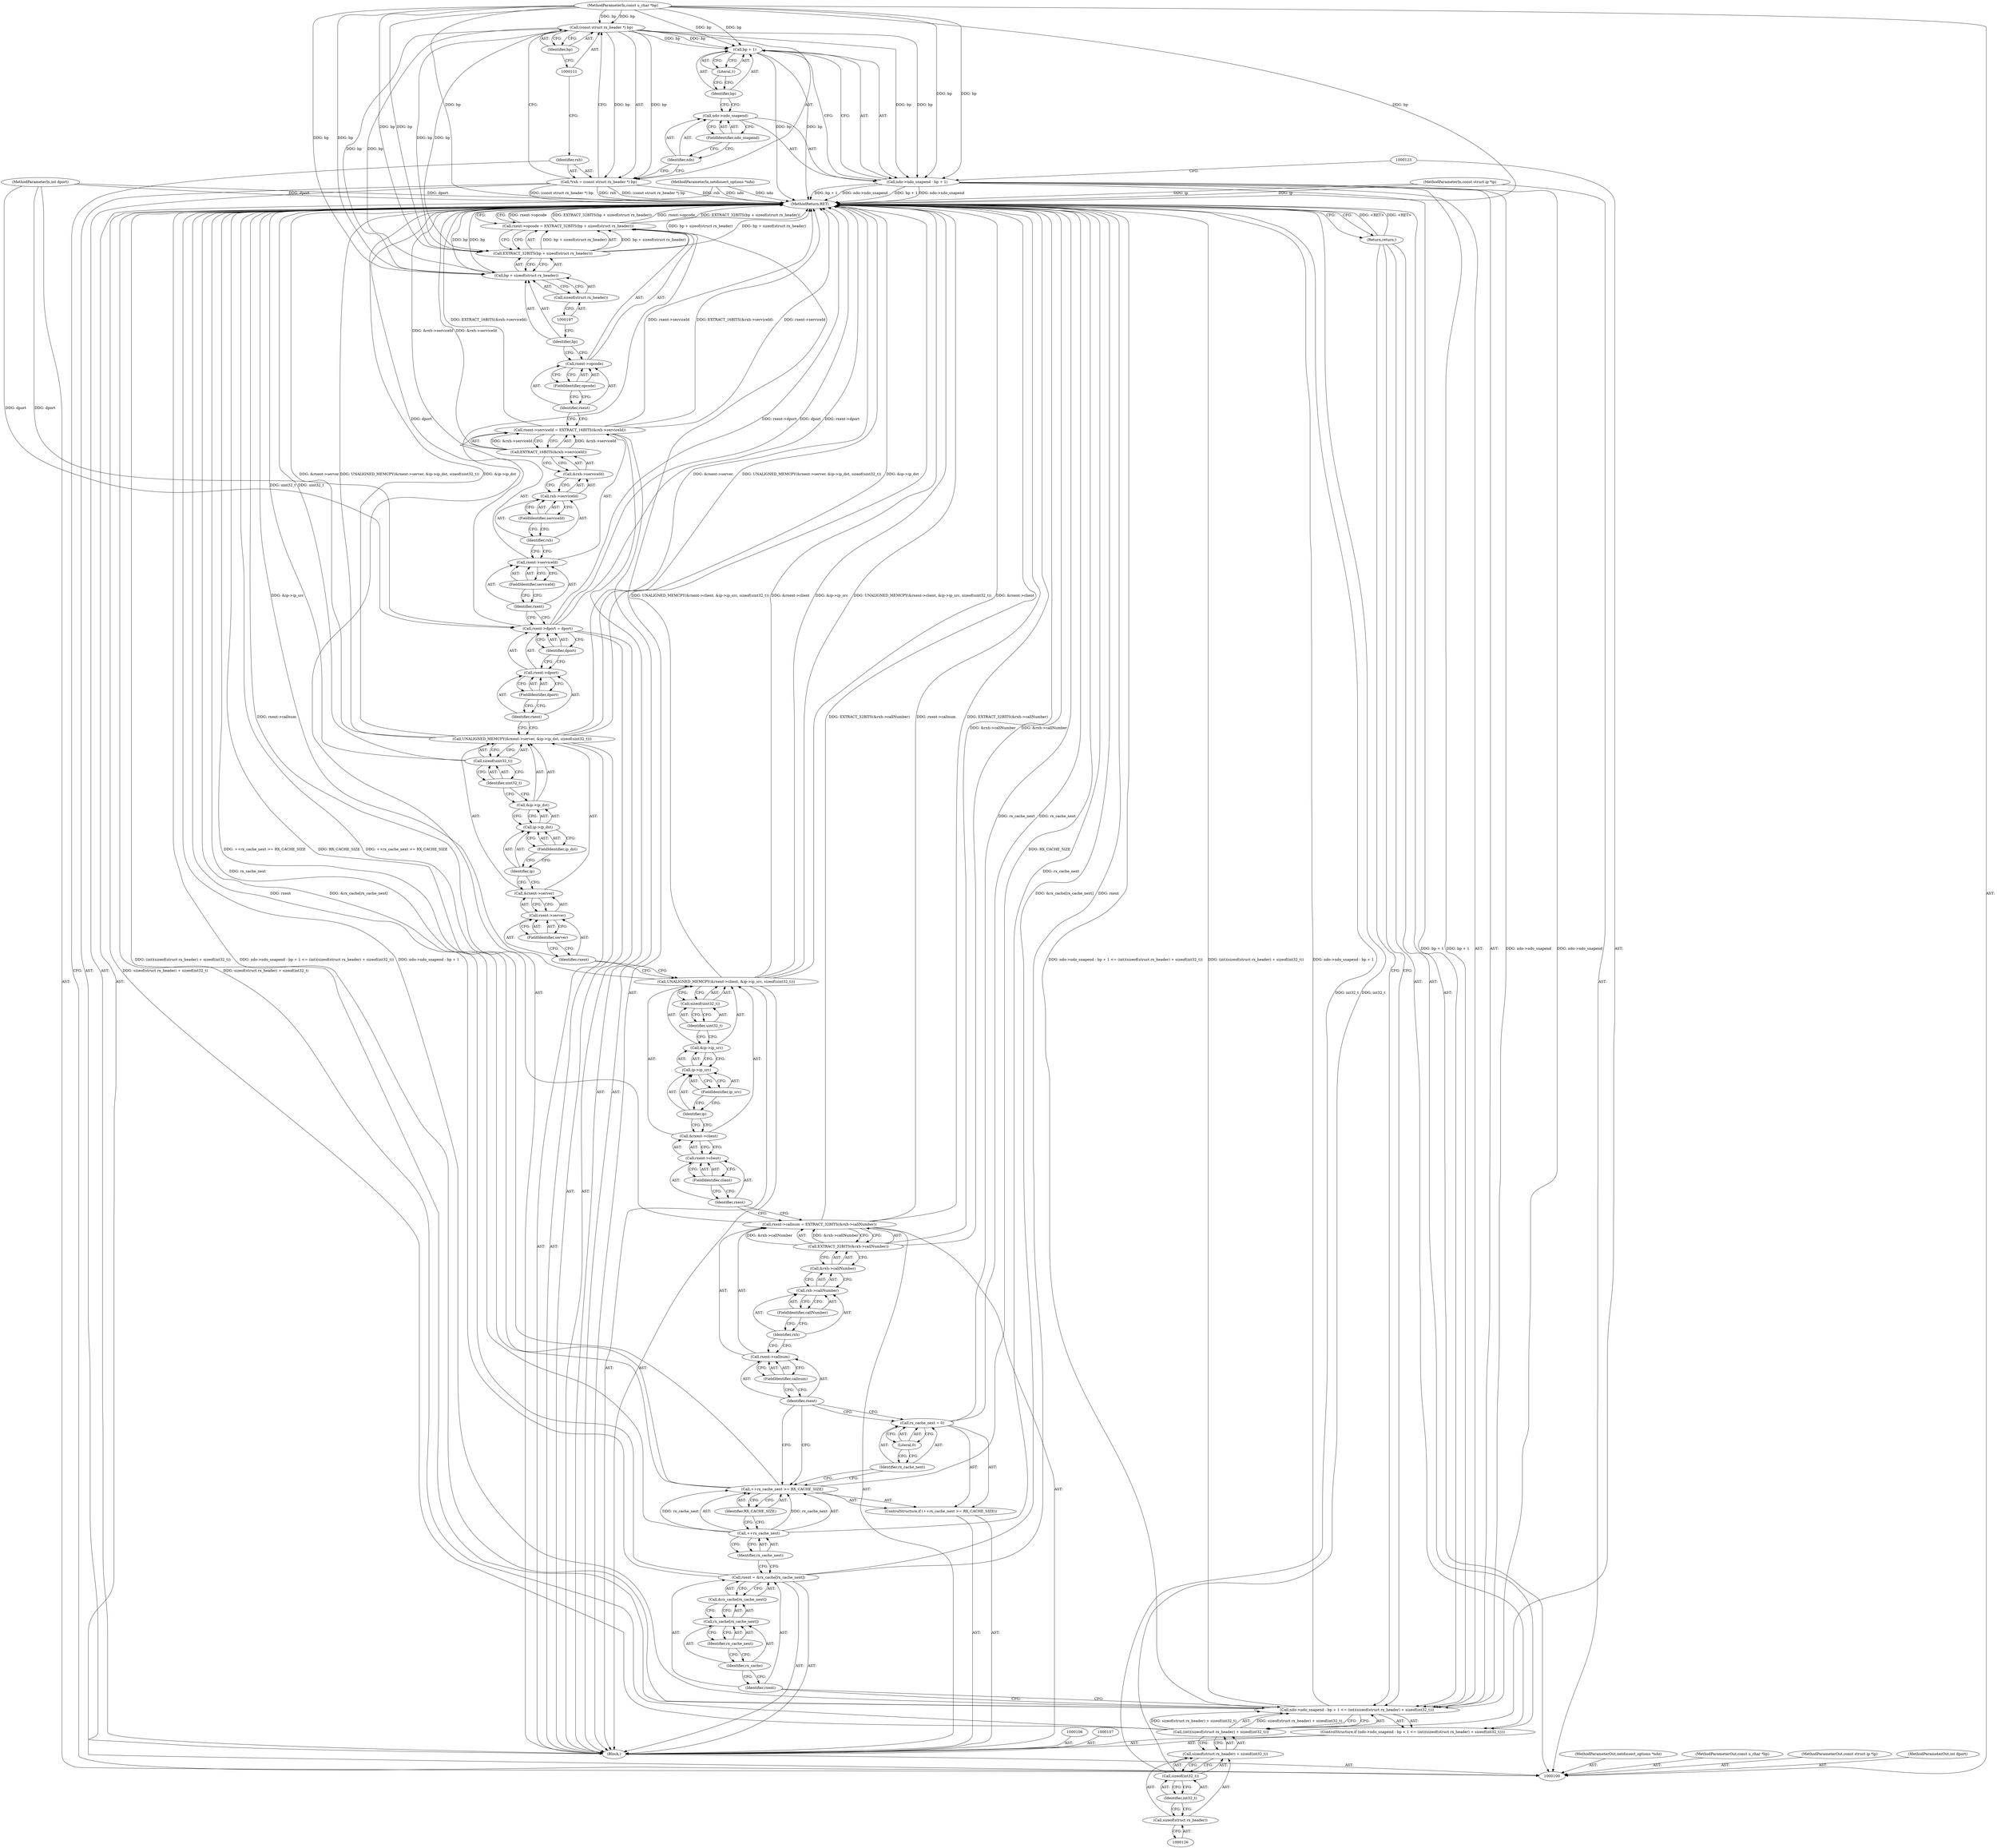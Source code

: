 digraph "0_tcpdump_c24922e692a52121e853a84ead6b9337f4c08a94_0" {
"1000198" [label="(MethodReturn,RET)"];
"1000101" [label="(MethodParameterIn,netdissect_options *ndo)"];
"1000274" [label="(MethodParameterOut,netdissect_options *ndo)"];
"1000130" [label="(Call,rxent = &rx_cache[rx_cache_next])"];
"1000131" [label="(Identifier,rxent)"];
"1000133" [label="(Call,rx_cache[rx_cache_next])"];
"1000134" [label="(Identifier,rx_cache)"];
"1000135" [label="(Identifier,rx_cache_next)"];
"1000132" [label="(Call,&rx_cache[rx_cache_next])"];
"1000136" [label="(ControlStructure,if (++rx_cache_next >= RX_CACHE_SIZE))"];
"1000140" [label="(Identifier,RX_CACHE_SIZE)"];
"1000137" [label="(Call,++rx_cache_next >= RX_CACHE_SIZE)"];
"1000138" [label="(Call,++rx_cache_next)"];
"1000139" [label="(Identifier,rx_cache_next)"];
"1000143" [label="(Literal,0)"];
"1000141" [label="(Call,rx_cache_next = 0)"];
"1000142" [label="(Identifier,rx_cache_next)"];
"1000144" [label="(Call,rxent->callnum = EXTRACT_32BITS(&rxh->callNumber))"];
"1000145" [label="(Call,rxent->callnum)"];
"1000146" [label="(Identifier,rxent)"];
"1000148" [label="(Call,EXTRACT_32BITS(&rxh->callNumber))"];
"1000149" [label="(Call,&rxh->callNumber)"];
"1000150" [label="(Call,rxh->callNumber)"];
"1000151" [label="(Identifier,rxh)"];
"1000152" [label="(FieldIdentifier,callNumber)"];
"1000147" [label="(FieldIdentifier,callnum)"];
"1000154" [label="(Call,&rxent->client)"];
"1000153" [label="(Call,UNALIGNED_MEMCPY(&rxent->client, &ip->ip_src, sizeof(uint32_t)))"];
"1000155" [label="(Call,rxent->client)"];
"1000156" [label="(Identifier,rxent)"];
"1000157" [label="(FieldIdentifier,client)"];
"1000158" [label="(Call,&ip->ip_src)"];
"1000159" [label="(Call,ip->ip_src)"];
"1000160" [label="(Identifier,ip)"];
"1000161" [label="(FieldIdentifier,ip_src)"];
"1000162" [label="(Call,sizeof(uint32_t))"];
"1000163" [label="(Identifier,uint32_t)"];
"1000165" [label="(Call,&rxent->server)"];
"1000164" [label="(Call,UNALIGNED_MEMCPY(&rxent->server, &ip->ip_dst, sizeof(uint32_t)))"];
"1000166" [label="(Call,rxent->server)"];
"1000167" [label="(Identifier,rxent)"];
"1000168" [label="(FieldIdentifier,server)"];
"1000169" [label="(Call,&ip->ip_dst)"];
"1000170" [label="(Call,ip->ip_dst)"];
"1000171" [label="(Identifier,ip)"];
"1000172" [label="(FieldIdentifier,ip_dst)"];
"1000173" [label="(Call,sizeof(uint32_t))"];
"1000174" [label="(Identifier,uint32_t)"];
"1000179" [label="(Identifier,dport)"];
"1000175" [label="(Call,rxent->dport = dport)"];
"1000176" [label="(Call,rxent->dport)"];
"1000177" [label="(Identifier,rxent)"];
"1000178" [label="(FieldIdentifier,dport)"];
"1000180" [label="(Call,rxent->serviceId = EXTRACT_16BITS(&rxh->serviceId))"];
"1000181" [label="(Call,rxent->serviceId)"];
"1000182" [label="(Identifier,rxent)"];
"1000184" [label="(Call,EXTRACT_16BITS(&rxh->serviceId))"];
"1000185" [label="(Call,&rxh->serviceId)"];
"1000186" [label="(Call,rxh->serviceId)"];
"1000187" [label="(Identifier,rxh)"];
"1000188" [label="(FieldIdentifier,serviceId)"];
"1000183" [label="(FieldIdentifier,serviceId)"];
"1000102" [label="(MethodParameterIn,const u_char *bp)"];
"1000275" [label="(MethodParameterOut,const u_char *bp)"];
"1000103" [label="(MethodParameterIn,const struct ip *ip)"];
"1000276" [label="(MethodParameterOut,const struct ip *ip)"];
"1000104" [label="(MethodParameterIn,int dport)"];
"1000277" [label="(MethodParameterOut,int dport)"];
"1000193" [label="(Call,EXTRACT_32BITS(bp + sizeof(struct rx_header)))"];
"1000189" [label="(Call,rxent->opcode = EXTRACT_32BITS(bp + sizeof(struct rx_header)))"];
"1000190" [label="(Call,rxent->opcode)"];
"1000191" [label="(Identifier,rxent)"];
"1000194" [label="(Call,bp + sizeof(struct rx_header))"];
"1000195" [label="(Identifier,bp)"];
"1000196" [label="(Call,sizeof(struct rx_header))"];
"1000192" [label="(FieldIdentifier,opcode)"];
"1000105" [label="(Block,)"];
"1000108" [label="(Call,*rxh = (const struct rx_header *) bp)"];
"1000109" [label="(Identifier,rxh)"];
"1000110" [label="(Call,(const struct rx_header *) bp)"];
"1000112" [label="(Identifier,bp)"];
"1000113" [label="(ControlStructure,if (ndo->ndo_snapend - bp + 1 <= (int)(sizeof(struct rx_header) + sizeof(int32_t))))"];
"1000118" [label="(FieldIdentifier,ndo_snapend)"];
"1000119" [label="(Call,bp + 1)"];
"1000120" [label="(Identifier,bp)"];
"1000121" [label="(Literal,1)"];
"1000122" [label="(Call,(int)(sizeof(struct rx_header) + sizeof(int32_t)))"];
"1000124" [label="(Call,sizeof(struct rx_header) + sizeof(int32_t))"];
"1000125" [label="(Call,sizeof(struct rx_header))"];
"1000114" [label="(Call,ndo->ndo_snapend - bp + 1 <= (int)(sizeof(struct rx_header) + sizeof(int32_t)))"];
"1000115" [label="(Call,ndo->ndo_snapend - bp + 1)"];
"1000116" [label="(Call,ndo->ndo_snapend)"];
"1000117" [label="(Identifier,ndo)"];
"1000127" [label="(Call,sizeof(int32_t))"];
"1000128" [label="(Identifier,int32_t)"];
"1000129" [label="(Return,return;)"];
"1000198" -> "1000100"  [label="AST: "];
"1000198" -> "1000129"  [label="CFG: "];
"1000198" -> "1000189"  [label="CFG: "];
"1000141" -> "1000198"  [label="DDG: rx_cache_next"];
"1000184" -> "1000198"  [label="DDG: &rxh->serviceId"];
"1000180" -> "1000198"  [label="DDG: rxent->serviceId"];
"1000180" -> "1000198"  [label="DDG: EXTRACT_16BITS(&rxh->serviceId)"];
"1000102" -> "1000198"  [label="DDG: bp"];
"1000153" -> "1000198"  [label="DDG: &rxent->client"];
"1000153" -> "1000198"  [label="DDG: &ip->ip_src"];
"1000153" -> "1000198"  [label="DDG: UNALIGNED_MEMCPY(&rxent->client, &ip->ip_src, sizeof(uint32_t))"];
"1000115" -> "1000198"  [label="DDG: bp + 1"];
"1000115" -> "1000198"  [label="DDG: ndo->ndo_snapend"];
"1000164" -> "1000198"  [label="DDG: UNALIGNED_MEMCPY(&rxent->server, &ip->ip_dst, sizeof(uint32_t))"];
"1000164" -> "1000198"  [label="DDG: &ip->ip_dst"];
"1000164" -> "1000198"  [label="DDG: &rxent->server"];
"1000193" -> "1000198"  [label="DDG: bp + sizeof(struct rx_header)"];
"1000189" -> "1000198"  [label="DDG: rxent->opcode"];
"1000189" -> "1000198"  [label="DDG: EXTRACT_32BITS(bp + sizeof(struct rx_header))"];
"1000175" -> "1000198"  [label="DDG: dport"];
"1000175" -> "1000198"  [label="DDG: rxent->dport"];
"1000104" -> "1000198"  [label="DDG: dport"];
"1000114" -> "1000198"  [label="DDG: ndo->ndo_snapend - bp + 1 <= (int)(sizeof(struct rx_header) + sizeof(int32_t))"];
"1000114" -> "1000198"  [label="DDG: ndo->ndo_snapend - bp + 1"];
"1000114" -> "1000198"  [label="DDG: (int)(sizeof(struct rx_header) + sizeof(int32_t))"];
"1000130" -> "1000198"  [label="DDG: &rx_cache[rx_cache_next]"];
"1000130" -> "1000198"  [label="DDG: rxent"];
"1000138" -> "1000198"  [label="DDG: rx_cache_next"];
"1000137" -> "1000198"  [label="DDG: RX_CACHE_SIZE"];
"1000137" -> "1000198"  [label="DDG: ++rx_cache_next >= RX_CACHE_SIZE"];
"1000194" -> "1000198"  [label="DDG: bp"];
"1000103" -> "1000198"  [label="DDG: ip"];
"1000148" -> "1000198"  [label="DDG: &rxh->callNumber"];
"1000144" -> "1000198"  [label="DDG: EXTRACT_32BITS(&rxh->callNumber)"];
"1000144" -> "1000198"  [label="DDG: rxent->callnum"];
"1000101" -> "1000198"  [label="DDG: ndo"];
"1000108" -> "1000198"  [label="DDG: (const struct rx_header *) bp"];
"1000108" -> "1000198"  [label="DDG: rxh"];
"1000119" -> "1000198"  [label="DDG: bp"];
"1000127" -> "1000198"  [label="DDG: int32_t"];
"1000173" -> "1000198"  [label="DDG: uint32_t"];
"1000122" -> "1000198"  [label="DDG: sizeof(struct rx_header) + sizeof(int32_t)"];
"1000129" -> "1000198"  [label="DDG: <RET>"];
"1000101" -> "1000100"  [label="AST: "];
"1000101" -> "1000198"  [label="DDG: ndo"];
"1000274" -> "1000100"  [label="AST: "];
"1000130" -> "1000105"  [label="AST: "];
"1000130" -> "1000132"  [label="CFG: "];
"1000131" -> "1000130"  [label="AST: "];
"1000132" -> "1000130"  [label="AST: "];
"1000139" -> "1000130"  [label="CFG: "];
"1000130" -> "1000198"  [label="DDG: &rx_cache[rx_cache_next]"];
"1000130" -> "1000198"  [label="DDG: rxent"];
"1000131" -> "1000130"  [label="AST: "];
"1000131" -> "1000114"  [label="CFG: "];
"1000134" -> "1000131"  [label="CFG: "];
"1000133" -> "1000132"  [label="AST: "];
"1000133" -> "1000135"  [label="CFG: "];
"1000134" -> "1000133"  [label="AST: "];
"1000135" -> "1000133"  [label="AST: "];
"1000132" -> "1000133"  [label="CFG: "];
"1000134" -> "1000133"  [label="AST: "];
"1000134" -> "1000131"  [label="CFG: "];
"1000135" -> "1000134"  [label="CFG: "];
"1000135" -> "1000133"  [label="AST: "];
"1000135" -> "1000134"  [label="CFG: "];
"1000133" -> "1000135"  [label="CFG: "];
"1000132" -> "1000130"  [label="AST: "];
"1000132" -> "1000133"  [label="CFG: "];
"1000133" -> "1000132"  [label="AST: "];
"1000130" -> "1000132"  [label="CFG: "];
"1000136" -> "1000105"  [label="AST: "];
"1000137" -> "1000136"  [label="AST: "];
"1000141" -> "1000136"  [label="AST: "];
"1000140" -> "1000137"  [label="AST: "];
"1000140" -> "1000138"  [label="CFG: "];
"1000137" -> "1000140"  [label="CFG: "];
"1000137" -> "1000136"  [label="AST: "];
"1000137" -> "1000140"  [label="CFG: "];
"1000138" -> "1000137"  [label="AST: "];
"1000140" -> "1000137"  [label="AST: "];
"1000142" -> "1000137"  [label="CFG: "];
"1000146" -> "1000137"  [label="CFG: "];
"1000137" -> "1000198"  [label="DDG: RX_CACHE_SIZE"];
"1000137" -> "1000198"  [label="DDG: ++rx_cache_next >= RX_CACHE_SIZE"];
"1000138" -> "1000137"  [label="DDG: rx_cache_next"];
"1000138" -> "1000137"  [label="AST: "];
"1000138" -> "1000139"  [label="CFG: "];
"1000139" -> "1000138"  [label="AST: "];
"1000140" -> "1000138"  [label="CFG: "];
"1000138" -> "1000198"  [label="DDG: rx_cache_next"];
"1000138" -> "1000137"  [label="DDG: rx_cache_next"];
"1000139" -> "1000138"  [label="AST: "];
"1000139" -> "1000130"  [label="CFG: "];
"1000138" -> "1000139"  [label="CFG: "];
"1000143" -> "1000141"  [label="AST: "];
"1000143" -> "1000142"  [label="CFG: "];
"1000141" -> "1000143"  [label="CFG: "];
"1000141" -> "1000136"  [label="AST: "];
"1000141" -> "1000143"  [label="CFG: "];
"1000142" -> "1000141"  [label="AST: "];
"1000143" -> "1000141"  [label="AST: "];
"1000146" -> "1000141"  [label="CFG: "];
"1000141" -> "1000198"  [label="DDG: rx_cache_next"];
"1000142" -> "1000141"  [label="AST: "];
"1000142" -> "1000137"  [label="CFG: "];
"1000143" -> "1000142"  [label="CFG: "];
"1000144" -> "1000105"  [label="AST: "];
"1000144" -> "1000148"  [label="CFG: "];
"1000145" -> "1000144"  [label="AST: "];
"1000148" -> "1000144"  [label="AST: "];
"1000156" -> "1000144"  [label="CFG: "];
"1000144" -> "1000198"  [label="DDG: EXTRACT_32BITS(&rxh->callNumber)"];
"1000144" -> "1000198"  [label="DDG: rxent->callnum"];
"1000148" -> "1000144"  [label="DDG: &rxh->callNumber"];
"1000145" -> "1000144"  [label="AST: "];
"1000145" -> "1000147"  [label="CFG: "];
"1000146" -> "1000145"  [label="AST: "];
"1000147" -> "1000145"  [label="AST: "];
"1000151" -> "1000145"  [label="CFG: "];
"1000146" -> "1000145"  [label="AST: "];
"1000146" -> "1000141"  [label="CFG: "];
"1000146" -> "1000137"  [label="CFG: "];
"1000147" -> "1000146"  [label="CFG: "];
"1000148" -> "1000144"  [label="AST: "];
"1000148" -> "1000149"  [label="CFG: "];
"1000149" -> "1000148"  [label="AST: "];
"1000144" -> "1000148"  [label="CFG: "];
"1000148" -> "1000198"  [label="DDG: &rxh->callNumber"];
"1000148" -> "1000144"  [label="DDG: &rxh->callNumber"];
"1000149" -> "1000148"  [label="AST: "];
"1000149" -> "1000150"  [label="CFG: "];
"1000150" -> "1000149"  [label="AST: "];
"1000148" -> "1000149"  [label="CFG: "];
"1000150" -> "1000149"  [label="AST: "];
"1000150" -> "1000152"  [label="CFG: "];
"1000151" -> "1000150"  [label="AST: "];
"1000152" -> "1000150"  [label="AST: "];
"1000149" -> "1000150"  [label="CFG: "];
"1000151" -> "1000150"  [label="AST: "];
"1000151" -> "1000145"  [label="CFG: "];
"1000152" -> "1000151"  [label="CFG: "];
"1000152" -> "1000150"  [label="AST: "];
"1000152" -> "1000151"  [label="CFG: "];
"1000150" -> "1000152"  [label="CFG: "];
"1000147" -> "1000145"  [label="AST: "];
"1000147" -> "1000146"  [label="CFG: "];
"1000145" -> "1000147"  [label="CFG: "];
"1000154" -> "1000153"  [label="AST: "];
"1000154" -> "1000155"  [label="CFG: "];
"1000155" -> "1000154"  [label="AST: "];
"1000160" -> "1000154"  [label="CFG: "];
"1000153" -> "1000105"  [label="AST: "];
"1000153" -> "1000162"  [label="CFG: "];
"1000154" -> "1000153"  [label="AST: "];
"1000158" -> "1000153"  [label="AST: "];
"1000162" -> "1000153"  [label="AST: "];
"1000167" -> "1000153"  [label="CFG: "];
"1000153" -> "1000198"  [label="DDG: &rxent->client"];
"1000153" -> "1000198"  [label="DDG: &ip->ip_src"];
"1000153" -> "1000198"  [label="DDG: UNALIGNED_MEMCPY(&rxent->client, &ip->ip_src, sizeof(uint32_t))"];
"1000155" -> "1000154"  [label="AST: "];
"1000155" -> "1000157"  [label="CFG: "];
"1000156" -> "1000155"  [label="AST: "];
"1000157" -> "1000155"  [label="AST: "];
"1000154" -> "1000155"  [label="CFG: "];
"1000156" -> "1000155"  [label="AST: "];
"1000156" -> "1000144"  [label="CFG: "];
"1000157" -> "1000156"  [label="CFG: "];
"1000157" -> "1000155"  [label="AST: "];
"1000157" -> "1000156"  [label="CFG: "];
"1000155" -> "1000157"  [label="CFG: "];
"1000158" -> "1000153"  [label="AST: "];
"1000158" -> "1000159"  [label="CFG: "];
"1000159" -> "1000158"  [label="AST: "];
"1000163" -> "1000158"  [label="CFG: "];
"1000159" -> "1000158"  [label="AST: "];
"1000159" -> "1000161"  [label="CFG: "];
"1000160" -> "1000159"  [label="AST: "];
"1000161" -> "1000159"  [label="AST: "];
"1000158" -> "1000159"  [label="CFG: "];
"1000160" -> "1000159"  [label="AST: "];
"1000160" -> "1000154"  [label="CFG: "];
"1000161" -> "1000160"  [label="CFG: "];
"1000161" -> "1000159"  [label="AST: "];
"1000161" -> "1000160"  [label="CFG: "];
"1000159" -> "1000161"  [label="CFG: "];
"1000162" -> "1000153"  [label="AST: "];
"1000162" -> "1000163"  [label="CFG: "];
"1000163" -> "1000162"  [label="AST: "];
"1000153" -> "1000162"  [label="CFG: "];
"1000163" -> "1000162"  [label="AST: "];
"1000163" -> "1000158"  [label="CFG: "];
"1000162" -> "1000163"  [label="CFG: "];
"1000165" -> "1000164"  [label="AST: "];
"1000165" -> "1000166"  [label="CFG: "];
"1000166" -> "1000165"  [label="AST: "];
"1000171" -> "1000165"  [label="CFG: "];
"1000164" -> "1000105"  [label="AST: "];
"1000164" -> "1000173"  [label="CFG: "];
"1000165" -> "1000164"  [label="AST: "];
"1000169" -> "1000164"  [label="AST: "];
"1000173" -> "1000164"  [label="AST: "];
"1000177" -> "1000164"  [label="CFG: "];
"1000164" -> "1000198"  [label="DDG: UNALIGNED_MEMCPY(&rxent->server, &ip->ip_dst, sizeof(uint32_t))"];
"1000164" -> "1000198"  [label="DDG: &ip->ip_dst"];
"1000164" -> "1000198"  [label="DDG: &rxent->server"];
"1000166" -> "1000165"  [label="AST: "];
"1000166" -> "1000168"  [label="CFG: "];
"1000167" -> "1000166"  [label="AST: "];
"1000168" -> "1000166"  [label="AST: "];
"1000165" -> "1000166"  [label="CFG: "];
"1000167" -> "1000166"  [label="AST: "];
"1000167" -> "1000153"  [label="CFG: "];
"1000168" -> "1000167"  [label="CFG: "];
"1000168" -> "1000166"  [label="AST: "];
"1000168" -> "1000167"  [label="CFG: "];
"1000166" -> "1000168"  [label="CFG: "];
"1000169" -> "1000164"  [label="AST: "];
"1000169" -> "1000170"  [label="CFG: "];
"1000170" -> "1000169"  [label="AST: "];
"1000174" -> "1000169"  [label="CFG: "];
"1000170" -> "1000169"  [label="AST: "];
"1000170" -> "1000172"  [label="CFG: "];
"1000171" -> "1000170"  [label="AST: "];
"1000172" -> "1000170"  [label="AST: "];
"1000169" -> "1000170"  [label="CFG: "];
"1000171" -> "1000170"  [label="AST: "];
"1000171" -> "1000165"  [label="CFG: "];
"1000172" -> "1000171"  [label="CFG: "];
"1000172" -> "1000170"  [label="AST: "];
"1000172" -> "1000171"  [label="CFG: "];
"1000170" -> "1000172"  [label="CFG: "];
"1000173" -> "1000164"  [label="AST: "];
"1000173" -> "1000174"  [label="CFG: "];
"1000174" -> "1000173"  [label="AST: "];
"1000164" -> "1000173"  [label="CFG: "];
"1000173" -> "1000198"  [label="DDG: uint32_t"];
"1000174" -> "1000173"  [label="AST: "];
"1000174" -> "1000169"  [label="CFG: "];
"1000173" -> "1000174"  [label="CFG: "];
"1000179" -> "1000175"  [label="AST: "];
"1000179" -> "1000176"  [label="CFG: "];
"1000175" -> "1000179"  [label="CFG: "];
"1000175" -> "1000105"  [label="AST: "];
"1000175" -> "1000179"  [label="CFG: "];
"1000176" -> "1000175"  [label="AST: "];
"1000179" -> "1000175"  [label="AST: "];
"1000182" -> "1000175"  [label="CFG: "];
"1000175" -> "1000198"  [label="DDG: dport"];
"1000175" -> "1000198"  [label="DDG: rxent->dport"];
"1000104" -> "1000175"  [label="DDG: dport"];
"1000176" -> "1000175"  [label="AST: "];
"1000176" -> "1000178"  [label="CFG: "];
"1000177" -> "1000176"  [label="AST: "];
"1000178" -> "1000176"  [label="AST: "];
"1000179" -> "1000176"  [label="CFG: "];
"1000177" -> "1000176"  [label="AST: "];
"1000177" -> "1000164"  [label="CFG: "];
"1000178" -> "1000177"  [label="CFG: "];
"1000178" -> "1000176"  [label="AST: "];
"1000178" -> "1000177"  [label="CFG: "];
"1000176" -> "1000178"  [label="CFG: "];
"1000180" -> "1000105"  [label="AST: "];
"1000180" -> "1000184"  [label="CFG: "];
"1000181" -> "1000180"  [label="AST: "];
"1000184" -> "1000180"  [label="AST: "];
"1000191" -> "1000180"  [label="CFG: "];
"1000180" -> "1000198"  [label="DDG: rxent->serviceId"];
"1000180" -> "1000198"  [label="DDG: EXTRACT_16BITS(&rxh->serviceId)"];
"1000184" -> "1000180"  [label="DDG: &rxh->serviceId"];
"1000181" -> "1000180"  [label="AST: "];
"1000181" -> "1000183"  [label="CFG: "];
"1000182" -> "1000181"  [label="AST: "];
"1000183" -> "1000181"  [label="AST: "];
"1000187" -> "1000181"  [label="CFG: "];
"1000182" -> "1000181"  [label="AST: "];
"1000182" -> "1000175"  [label="CFG: "];
"1000183" -> "1000182"  [label="CFG: "];
"1000184" -> "1000180"  [label="AST: "];
"1000184" -> "1000185"  [label="CFG: "];
"1000185" -> "1000184"  [label="AST: "];
"1000180" -> "1000184"  [label="CFG: "];
"1000184" -> "1000198"  [label="DDG: &rxh->serviceId"];
"1000184" -> "1000180"  [label="DDG: &rxh->serviceId"];
"1000185" -> "1000184"  [label="AST: "];
"1000185" -> "1000186"  [label="CFG: "];
"1000186" -> "1000185"  [label="AST: "];
"1000184" -> "1000185"  [label="CFG: "];
"1000186" -> "1000185"  [label="AST: "];
"1000186" -> "1000188"  [label="CFG: "];
"1000187" -> "1000186"  [label="AST: "];
"1000188" -> "1000186"  [label="AST: "];
"1000185" -> "1000186"  [label="CFG: "];
"1000187" -> "1000186"  [label="AST: "];
"1000187" -> "1000181"  [label="CFG: "];
"1000188" -> "1000187"  [label="CFG: "];
"1000188" -> "1000186"  [label="AST: "];
"1000188" -> "1000187"  [label="CFG: "];
"1000186" -> "1000188"  [label="CFG: "];
"1000183" -> "1000181"  [label="AST: "];
"1000183" -> "1000182"  [label="CFG: "];
"1000181" -> "1000183"  [label="CFG: "];
"1000102" -> "1000100"  [label="AST: "];
"1000102" -> "1000198"  [label="DDG: bp"];
"1000102" -> "1000110"  [label="DDG: bp"];
"1000102" -> "1000115"  [label="DDG: bp"];
"1000102" -> "1000119"  [label="DDG: bp"];
"1000102" -> "1000193"  [label="DDG: bp"];
"1000102" -> "1000194"  [label="DDG: bp"];
"1000275" -> "1000100"  [label="AST: "];
"1000103" -> "1000100"  [label="AST: "];
"1000103" -> "1000198"  [label="DDG: ip"];
"1000276" -> "1000100"  [label="AST: "];
"1000104" -> "1000100"  [label="AST: "];
"1000104" -> "1000198"  [label="DDG: dport"];
"1000104" -> "1000175"  [label="DDG: dport"];
"1000277" -> "1000100"  [label="AST: "];
"1000193" -> "1000189"  [label="AST: "];
"1000193" -> "1000194"  [label="CFG: "];
"1000194" -> "1000193"  [label="AST: "];
"1000189" -> "1000193"  [label="CFG: "];
"1000193" -> "1000198"  [label="DDG: bp + sizeof(struct rx_header)"];
"1000193" -> "1000189"  [label="DDG: bp + sizeof(struct rx_header)"];
"1000102" -> "1000193"  [label="DDG: bp"];
"1000110" -> "1000193"  [label="DDG: bp"];
"1000189" -> "1000105"  [label="AST: "];
"1000189" -> "1000193"  [label="CFG: "];
"1000190" -> "1000189"  [label="AST: "];
"1000193" -> "1000189"  [label="AST: "];
"1000198" -> "1000189"  [label="CFG: "];
"1000189" -> "1000198"  [label="DDG: rxent->opcode"];
"1000189" -> "1000198"  [label="DDG: EXTRACT_32BITS(bp + sizeof(struct rx_header))"];
"1000193" -> "1000189"  [label="DDG: bp + sizeof(struct rx_header)"];
"1000190" -> "1000189"  [label="AST: "];
"1000190" -> "1000192"  [label="CFG: "];
"1000191" -> "1000190"  [label="AST: "];
"1000192" -> "1000190"  [label="AST: "];
"1000195" -> "1000190"  [label="CFG: "];
"1000191" -> "1000190"  [label="AST: "];
"1000191" -> "1000180"  [label="CFG: "];
"1000192" -> "1000191"  [label="CFG: "];
"1000194" -> "1000193"  [label="AST: "];
"1000194" -> "1000196"  [label="CFG: "];
"1000195" -> "1000194"  [label="AST: "];
"1000196" -> "1000194"  [label="AST: "];
"1000193" -> "1000194"  [label="CFG: "];
"1000194" -> "1000198"  [label="DDG: bp"];
"1000102" -> "1000194"  [label="DDG: bp"];
"1000110" -> "1000194"  [label="DDG: bp"];
"1000195" -> "1000194"  [label="AST: "];
"1000195" -> "1000190"  [label="CFG: "];
"1000197" -> "1000195"  [label="CFG: "];
"1000196" -> "1000194"  [label="AST: "];
"1000196" -> "1000197"  [label="CFG: "];
"1000197" -> "1000196"  [label="AST: "];
"1000194" -> "1000196"  [label="CFG: "];
"1000192" -> "1000190"  [label="AST: "];
"1000192" -> "1000191"  [label="CFG: "];
"1000190" -> "1000192"  [label="CFG: "];
"1000105" -> "1000100"  [label="AST: "];
"1000106" -> "1000105"  [label="AST: "];
"1000107" -> "1000105"  [label="AST: "];
"1000108" -> "1000105"  [label="AST: "];
"1000113" -> "1000105"  [label="AST: "];
"1000130" -> "1000105"  [label="AST: "];
"1000136" -> "1000105"  [label="AST: "];
"1000144" -> "1000105"  [label="AST: "];
"1000153" -> "1000105"  [label="AST: "];
"1000164" -> "1000105"  [label="AST: "];
"1000175" -> "1000105"  [label="AST: "];
"1000180" -> "1000105"  [label="AST: "];
"1000189" -> "1000105"  [label="AST: "];
"1000108" -> "1000105"  [label="AST: "];
"1000108" -> "1000110"  [label="CFG: "];
"1000109" -> "1000108"  [label="AST: "];
"1000110" -> "1000108"  [label="AST: "];
"1000117" -> "1000108"  [label="CFG: "];
"1000108" -> "1000198"  [label="DDG: (const struct rx_header *) bp"];
"1000108" -> "1000198"  [label="DDG: rxh"];
"1000110" -> "1000108"  [label="DDG: bp"];
"1000109" -> "1000108"  [label="AST: "];
"1000109" -> "1000100"  [label="CFG: "];
"1000111" -> "1000109"  [label="CFG: "];
"1000110" -> "1000108"  [label="AST: "];
"1000110" -> "1000112"  [label="CFG: "];
"1000111" -> "1000110"  [label="AST: "];
"1000112" -> "1000110"  [label="AST: "];
"1000108" -> "1000110"  [label="CFG: "];
"1000110" -> "1000108"  [label="DDG: bp"];
"1000102" -> "1000110"  [label="DDG: bp"];
"1000110" -> "1000115"  [label="DDG: bp"];
"1000110" -> "1000119"  [label="DDG: bp"];
"1000110" -> "1000193"  [label="DDG: bp"];
"1000110" -> "1000194"  [label="DDG: bp"];
"1000112" -> "1000110"  [label="AST: "];
"1000112" -> "1000111"  [label="CFG: "];
"1000110" -> "1000112"  [label="CFG: "];
"1000113" -> "1000105"  [label="AST: "];
"1000114" -> "1000113"  [label="AST: "];
"1000129" -> "1000113"  [label="AST: "];
"1000118" -> "1000116"  [label="AST: "];
"1000118" -> "1000117"  [label="CFG: "];
"1000116" -> "1000118"  [label="CFG: "];
"1000119" -> "1000115"  [label="AST: "];
"1000119" -> "1000121"  [label="CFG: "];
"1000120" -> "1000119"  [label="AST: "];
"1000121" -> "1000119"  [label="AST: "];
"1000115" -> "1000119"  [label="CFG: "];
"1000119" -> "1000198"  [label="DDG: bp"];
"1000110" -> "1000119"  [label="DDG: bp"];
"1000102" -> "1000119"  [label="DDG: bp"];
"1000120" -> "1000119"  [label="AST: "];
"1000120" -> "1000116"  [label="CFG: "];
"1000121" -> "1000120"  [label="CFG: "];
"1000121" -> "1000119"  [label="AST: "];
"1000121" -> "1000120"  [label="CFG: "];
"1000119" -> "1000121"  [label="CFG: "];
"1000122" -> "1000114"  [label="AST: "];
"1000122" -> "1000124"  [label="CFG: "];
"1000123" -> "1000122"  [label="AST: "];
"1000124" -> "1000122"  [label="AST: "];
"1000114" -> "1000122"  [label="CFG: "];
"1000122" -> "1000198"  [label="DDG: sizeof(struct rx_header) + sizeof(int32_t)"];
"1000122" -> "1000114"  [label="DDG: sizeof(struct rx_header) + sizeof(int32_t)"];
"1000124" -> "1000122"  [label="AST: "];
"1000124" -> "1000127"  [label="CFG: "];
"1000125" -> "1000124"  [label="AST: "];
"1000127" -> "1000124"  [label="AST: "];
"1000122" -> "1000124"  [label="CFG: "];
"1000125" -> "1000124"  [label="AST: "];
"1000125" -> "1000126"  [label="CFG: "];
"1000126" -> "1000125"  [label="AST: "];
"1000128" -> "1000125"  [label="CFG: "];
"1000114" -> "1000113"  [label="AST: "];
"1000114" -> "1000122"  [label="CFG: "];
"1000115" -> "1000114"  [label="AST: "];
"1000122" -> "1000114"  [label="AST: "];
"1000129" -> "1000114"  [label="CFG: "];
"1000131" -> "1000114"  [label="CFG: "];
"1000114" -> "1000198"  [label="DDG: ndo->ndo_snapend - bp + 1 <= (int)(sizeof(struct rx_header) + sizeof(int32_t))"];
"1000114" -> "1000198"  [label="DDG: ndo->ndo_snapend - bp + 1"];
"1000114" -> "1000198"  [label="DDG: (int)(sizeof(struct rx_header) + sizeof(int32_t))"];
"1000115" -> "1000114"  [label="DDG: ndo->ndo_snapend"];
"1000115" -> "1000114"  [label="DDG: bp + 1"];
"1000122" -> "1000114"  [label="DDG: sizeof(struct rx_header) + sizeof(int32_t)"];
"1000115" -> "1000114"  [label="AST: "];
"1000115" -> "1000119"  [label="CFG: "];
"1000116" -> "1000115"  [label="AST: "];
"1000119" -> "1000115"  [label="AST: "];
"1000123" -> "1000115"  [label="CFG: "];
"1000115" -> "1000198"  [label="DDG: bp + 1"];
"1000115" -> "1000198"  [label="DDG: ndo->ndo_snapend"];
"1000115" -> "1000114"  [label="DDG: ndo->ndo_snapend"];
"1000115" -> "1000114"  [label="DDG: bp + 1"];
"1000110" -> "1000115"  [label="DDG: bp"];
"1000102" -> "1000115"  [label="DDG: bp"];
"1000116" -> "1000115"  [label="AST: "];
"1000116" -> "1000118"  [label="CFG: "];
"1000117" -> "1000116"  [label="AST: "];
"1000118" -> "1000116"  [label="AST: "];
"1000120" -> "1000116"  [label="CFG: "];
"1000117" -> "1000116"  [label="AST: "];
"1000117" -> "1000108"  [label="CFG: "];
"1000118" -> "1000117"  [label="CFG: "];
"1000127" -> "1000124"  [label="AST: "];
"1000127" -> "1000128"  [label="CFG: "];
"1000128" -> "1000127"  [label="AST: "];
"1000124" -> "1000127"  [label="CFG: "];
"1000127" -> "1000198"  [label="DDG: int32_t"];
"1000128" -> "1000127"  [label="AST: "];
"1000128" -> "1000125"  [label="CFG: "];
"1000127" -> "1000128"  [label="CFG: "];
"1000129" -> "1000113"  [label="AST: "];
"1000129" -> "1000114"  [label="CFG: "];
"1000198" -> "1000129"  [label="CFG: "];
"1000129" -> "1000198"  [label="DDG: <RET>"];
}
